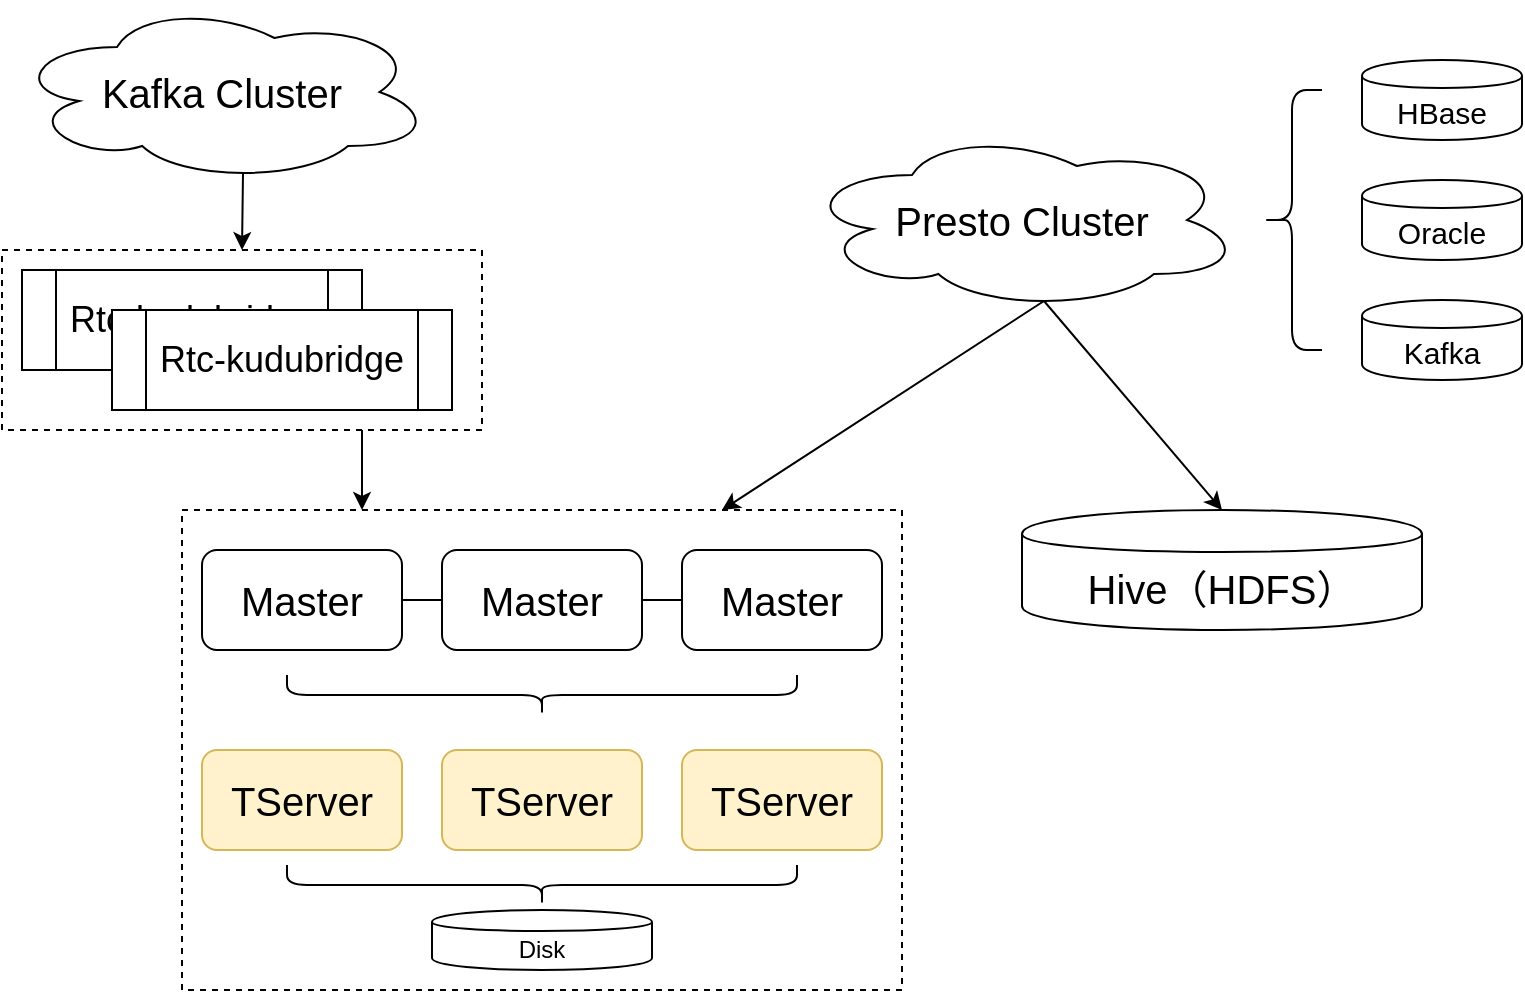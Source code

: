 <mxfile version="13.0.9" type="github">
  <diagram id="33-8tKD1pAXIAg7gAdcv" name="第 1 页">
    <mxGraphModel dx="1038" dy="583" grid="1" gridSize="10" guides="1" tooltips="1" connect="1" arrows="1" fold="1" page="1" pageScale="1" pageWidth="1920" pageHeight="1200" math="0" shadow="0">
      <root>
        <mxCell id="0" />
        <mxCell id="1" parent="0" />
        <mxCell id="IiI1S-2rMs7hSp387NDn-5" value="" style="rounded=0;whiteSpace=wrap;html=1;fillColor=none;dashed=1;" vertex="1" parent="1">
          <mxGeometry x="510" y="210" width="240" height="90" as="geometry" />
        </mxCell>
        <mxCell id="IiI1S-2rMs7hSp387NDn-2" value="&lt;font style=&quot;font-size: 20px&quot;&gt;Kafka Cluster&lt;/font&gt;" style="ellipse;shape=cloud;whiteSpace=wrap;html=1;" vertex="1" parent="1">
          <mxGeometry x="515" y="86" width="210" height="90" as="geometry" />
        </mxCell>
        <mxCell id="IiI1S-2rMs7hSp387NDn-4" value="&lt;font style=&quot;font-size: 18px&quot;&gt;Rtc-kudubridge&lt;/font&gt;" style="shape=process;whiteSpace=wrap;html=1;backgroundOutline=1;" vertex="1" parent="1">
          <mxGeometry x="520" y="220" width="170" height="50" as="geometry" />
        </mxCell>
        <mxCell id="IiI1S-2rMs7hSp387NDn-6" value="" style="endArrow=classic;html=1;exitX=0.55;exitY=0.95;exitDx=0;exitDy=0;exitPerimeter=0;entryX=0.5;entryY=0;entryDx=0;entryDy=0;" edge="1" parent="1" source="IiI1S-2rMs7hSp387NDn-2" target="IiI1S-2rMs7hSp387NDn-5">
          <mxGeometry width="50" height="50" relative="1" as="geometry">
            <mxPoint x="850" y="190" as="sourcePoint" />
            <mxPoint x="900" y="140" as="targetPoint" />
          </mxGeometry>
        </mxCell>
        <mxCell id="IiI1S-2rMs7hSp387NDn-18" value="" style="endArrow=classic;html=1;exitX=0.75;exitY=1;exitDx=0;exitDy=0;entryX=0.25;entryY=0;entryDx=0;entryDy=0;" edge="1" parent="1" source="IiI1S-2rMs7hSp387NDn-5" target="IiI1S-2rMs7hSp387NDn-16">
          <mxGeometry width="50" height="50" relative="1" as="geometry">
            <mxPoint x="870" y="360" as="sourcePoint" />
            <mxPoint x="920" y="310" as="targetPoint" />
          </mxGeometry>
        </mxCell>
        <mxCell id="IiI1S-2rMs7hSp387NDn-19" value="&lt;font style=&quot;font-size: 18px&quot;&gt;Rtc-kudubridge&lt;/font&gt;" style="shape=process;whiteSpace=wrap;html=1;backgroundOutline=1;" vertex="1" parent="1">
          <mxGeometry x="565" y="240" width="170" height="50" as="geometry" />
        </mxCell>
        <mxCell id="IiI1S-2rMs7hSp387NDn-23" value="" style="group" vertex="1" connectable="0" parent="1">
          <mxGeometry x="600" y="340" width="360" height="240" as="geometry" />
        </mxCell>
        <mxCell id="IiI1S-2rMs7hSp387NDn-16" value="" style="rounded=0;whiteSpace=wrap;html=1;fillColor=none;dashed=1;" vertex="1" parent="IiI1S-2rMs7hSp387NDn-23">
          <mxGeometry width="360" height="240" as="geometry" />
        </mxCell>
        <mxCell id="IiI1S-2rMs7hSp387NDn-7" value="&lt;font style=&quot;font-size: 20px&quot;&gt;Master&lt;/font&gt;" style="rounded=1;whiteSpace=wrap;html=1;fillColor=#ffffff;" vertex="1" parent="IiI1S-2rMs7hSp387NDn-23">
          <mxGeometry x="10" y="20" width="100" height="50" as="geometry" />
        </mxCell>
        <mxCell id="IiI1S-2rMs7hSp387NDn-8" value="&lt;font style=&quot;font-size: 20px&quot;&gt;Master&lt;/font&gt;" style="rounded=1;whiteSpace=wrap;html=1;fillColor=#ffffff;" vertex="1" parent="IiI1S-2rMs7hSp387NDn-23">
          <mxGeometry x="130" y="20" width="100" height="50" as="geometry" />
        </mxCell>
        <mxCell id="IiI1S-2rMs7hSp387NDn-9" value="&lt;font style=&quot;font-size: 20px&quot;&gt;Master&lt;/font&gt;" style="rounded=1;whiteSpace=wrap;html=1;fillColor=#ffffff;" vertex="1" parent="IiI1S-2rMs7hSp387NDn-23">
          <mxGeometry x="250" y="20" width="100" height="50" as="geometry" />
        </mxCell>
        <mxCell id="IiI1S-2rMs7hSp387NDn-10" value="" style="endArrow=none;html=1;exitX=1;exitY=0.5;exitDx=0;exitDy=0;entryX=0;entryY=0.5;entryDx=0;entryDy=0;" edge="1" parent="IiI1S-2rMs7hSp387NDn-23" source="IiI1S-2rMs7hSp387NDn-7" target="IiI1S-2rMs7hSp387NDn-8">
          <mxGeometry width="50" height="50" relative="1" as="geometry">
            <mxPoint x="110" y="130" as="sourcePoint" />
            <mxPoint x="160" y="80" as="targetPoint" />
          </mxGeometry>
        </mxCell>
        <mxCell id="IiI1S-2rMs7hSp387NDn-11" value="" style="endArrow=none;html=1;exitX=1;exitY=0.5;exitDx=0;exitDy=0;entryX=0;entryY=0.5;entryDx=0;entryDy=0;" edge="1" parent="IiI1S-2rMs7hSp387NDn-23" source="IiI1S-2rMs7hSp387NDn-8" target="IiI1S-2rMs7hSp387NDn-9">
          <mxGeometry width="50" height="50" relative="1" as="geometry">
            <mxPoint x="240" y="150" as="sourcePoint" />
            <mxPoint x="290" y="100" as="targetPoint" />
          </mxGeometry>
        </mxCell>
        <mxCell id="IiI1S-2rMs7hSp387NDn-12" value="&lt;font style=&quot;font-size: 20px&quot;&gt;TServer&lt;/font&gt;" style="rounded=1;whiteSpace=wrap;html=1;fillColor=#fff2cc;strokeColor=#d6b656;" vertex="1" parent="IiI1S-2rMs7hSp387NDn-23">
          <mxGeometry x="10" y="120" width="100" height="50" as="geometry" />
        </mxCell>
        <mxCell id="IiI1S-2rMs7hSp387NDn-13" value="&lt;font style=&quot;font-size: 20px&quot;&gt;TServer&lt;/font&gt;" style="rounded=1;whiteSpace=wrap;html=1;fillColor=#fff2cc;strokeColor=#d6b656;" vertex="1" parent="IiI1S-2rMs7hSp387NDn-23">
          <mxGeometry x="130" y="120" width="100" height="50" as="geometry" />
        </mxCell>
        <mxCell id="IiI1S-2rMs7hSp387NDn-14" value="&lt;font style=&quot;font-size: 20px&quot;&gt;TServer&lt;/font&gt;" style="rounded=1;whiteSpace=wrap;html=1;fillColor=#fff2cc;strokeColor=#d6b656;" vertex="1" parent="IiI1S-2rMs7hSp387NDn-23">
          <mxGeometry x="250" y="120" width="100" height="50" as="geometry" />
        </mxCell>
        <mxCell id="IiI1S-2rMs7hSp387NDn-15" value="" style="shape=curlyBracket;whiteSpace=wrap;html=1;rounded=1;fillColor=#ffffff;rotation=-90;" vertex="1" parent="IiI1S-2rMs7hSp387NDn-23">
          <mxGeometry x="170" y="-35" width="20" height="255" as="geometry" />
        </mxCell>
        <mxCell id="IiI1S-2rMs7hSp387NDn-20" value="Disk" style="shape=cylinder;whiteSpace=wrap;html=1;boundedLbl=1;backgroundOutline=1;fillColor=#ffffff;" vertex="1" parent="IiI1S-2rMs7hSp387NDn-23">
          <mxGeometry x="125" y="200" width="110" height="30" as="geometry" />
        </mxCell>
        <mxCell id="IiI1S-2rMs7hSp387NDn-22" value="" style="shape=curlyBracket;whiteSpace=wrap;html=1;rounded=1;fillColor=#ffffff;rotation=-90;" vertex="1" parent="IiI1S-2rMs7hSp387NDn-23">
          <mxGeometry x="170" y="60" width="20" height="255" as="geometry" />
        </mxCell>
        <mxCell id="IiI1S-2rMs7hSp387NDn-24" value="&lt;font style=&quot;font-size: 20px&quot;&gt;Presto Cluster&lt;/font&gt;" style="ellipse;shape=cloud;whiteSpace=wrap;html=1;fillColor=#ffffff;" vertex="1" parent="1">
          <mxGeometry x="910" y="150" width="220" height="90" as="geometry" />
        </mxCell>
        <mxCell id="IiI1S-2rMs7hSp387NDn-25" value="" style="endArrow=classic;html=1;exitX=0.55;exitY=0.95;exitDx=0;exitDy=0;exitPerimeter=0;entryX=0.75;entryY=0;entryDx=0;entryDy=0;" edge="1" parent="1" source="IiI1S-2rMs7hSp387NDn-24" target="IiI1S-2rMs7hSp387NDn-16">
          <mxGeometry width="50" height="50" relative="1" as="geometry">
            <mxPoint x="1110" y="380" as="sourcePoint" />
            <mxPoint x="1160" y="330" as="targetPoint" />
          </mxGeometry>
        </mxCell>
        <mxCell id="IiI1S-2rMs7hSp387NDn-26" value="&lt;font style=&quot;font-size: 20px&quot;&gt;Hive（HDFS）&lt;/font&gt;" style="shape=cylinder;whiteSpace=wrap;html=1;boundedLbl=1;backgroundOutline=1;fillColor=#ffffff;" vertex="1" parent="1">
          <mxGeometry x="1020" y="340" width="200" height="60" as="geometry" />
        </mxCell>
        <mxCell id="IiI1S-2rMs7hSp387NDn-27" value="" style="endArrow=classic;html=1;exitX=0.55;exitY=0.95;exitDx=0;exitDy=0;exitPerimeter=0;entryX=0.5;entryY=0;entryDx=0;entryDy=0;" edge="1" parent="1" source="IiI1S-2rMs7hSp387NDn-24" target="IiI1S-2rMs7hSp387NDn-26">
          <mxGeometry width="50" height="50" relative="1" as="geometry">
            <mxPoint x="1260" y="270" as="sourcePoint" />
            <mxPoint x="1310" y="220" as="targetPoint" />
          </mxGeometry>
        </mxCell>
        <mxCell id="IiI1S-2rMs7hSp387NDn-28" value="&lt;font style=&quot;font-size: 15px&quot;&gt;HBase&lt;/font&gt;" style="shape=cylinder;whiteSpace=wrap;html=1;boundedLbl=1;backgroundOutline=1;fillColor=#ffffff;" vertex="1" parent="1">
          <mxGeometry x="1190" y="115" width="80" height="40" as="geometry" />
        </mxCell>
        <mxCell id="IiI1S-2rMs7hSp387NDn-29" value="&lt;font style=&quot;font-size: 15px&quot;&gt;Oracle&lt;/font&gt;" style="shape=cylinder;whiteSpace=wrap;html=1;boundedLbl=1;backgroundOutline=1;fillColor=#ffffff;" vertex="1" parent="1">
          <mxGeometry x="1190" y="175" width="80" height="40" as="geometry" />
        </mxCell>
        <mxCell id="IiI1S-2rMs7hSp387NDn-33" value="&lt;font style=&quot;font-size: 15px&quot;&gt;Kafka&lt;/font&gt;" style="shape=cylinder;whiteSpace=wrap;html=1;boundedLbl=1;backgroundOutline=1;fillColor=#ffffff;" vertex="1" parent="1">
          <mxGeometry x="1190" y="235" width="80" height="40" as="geometry" />
        </mxCell>
        <mxCell id="IiI1S-2rMs7hSp387NDn-34" value="" style="shape=curlyBracket;whiteSpace=wrap;html=1;rounded=1;fillColor=#ffffff;" vertex="1" parent="1">
          <mxGeometry x="1140" y="130" width="30" height="130" as="geometry" />
        </mxCell>
      </root>
    </mxGraphModel>
  </diagram>
</mxfile>
